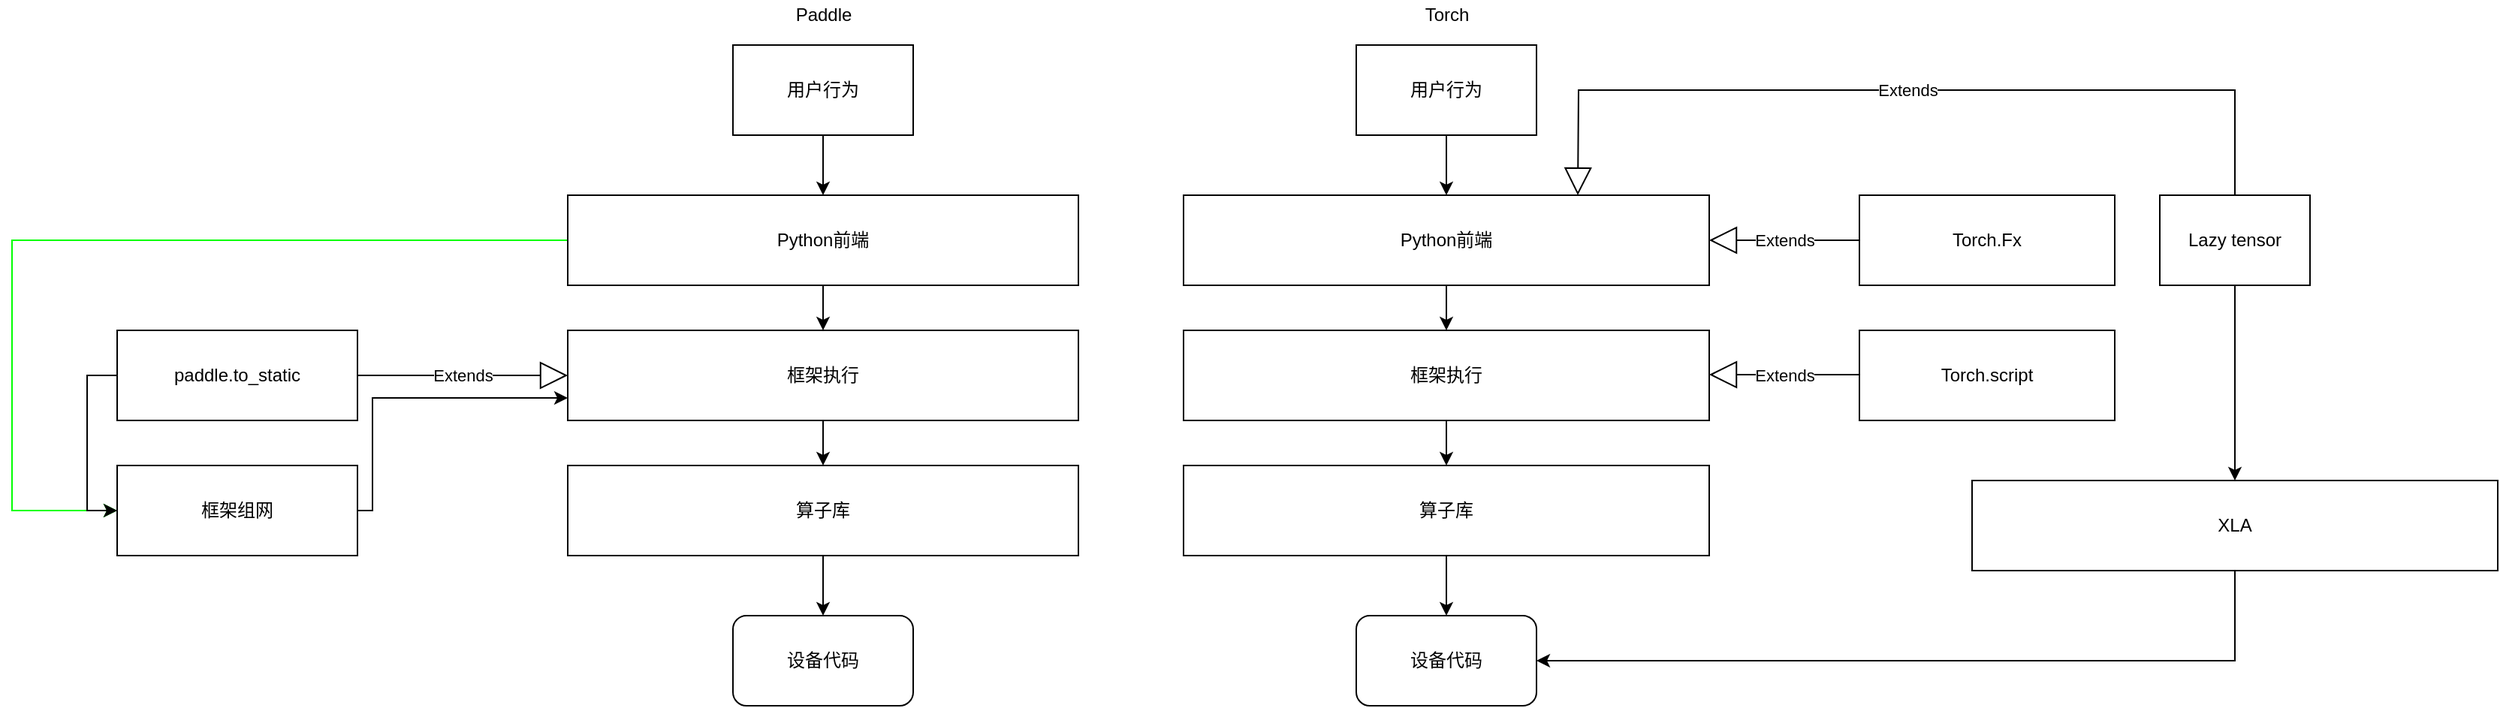 <mxfile version="15.8.3" type="github">
  <diagram id="xG8PhJohD_fU5yrXdFf2" name="Page-1">
    <mxGraphModel dx="2916" dy="769" grid="1" gridSize="10" guides="1" tooltips="1" connect="1" arrows="1" fold="1" page="1" pageScale="1" pageWidth="850" pageHeight="1100" math="0" shadow="0">
      <root>
        <mxCell id="0" />
        <mxCell id="1" parent="0" />
        <mxCell id="lA8fWIrQMh2K0Fexk488-7" style="edgeStyle=orthogonalEdgeStyle;rounded=0;orthogonalLoop=1;jettySize=auto;html=1;exitX=0.5;exitY=1;exitDx=0;exitDy=0;" edge="1" parent="1" source="lA8fWIrQMh2K0Fexk488-1" target="lA8fWIrQMh2K0Fexk488-3">
          <mxGeometry relative="1" as="geometry" />
        </mxCell>
        <mxCell id="lA8fWIrQMh2K0Fexk488-1" value="用户行为" style="rounded=0;whiteSpace=wrap;html=1;" vertex="1" parent="1">
          <mxGeometry x="360" y="80" width="120" height="60" as="geometry" />
        </mxCell>
        <mxCell id="lA8fWIrQMh2K0Fexk488-2" value="设备代码" style="rounded=1;whiteSpace=wrap;html=1;" vertex="1" parent="1">
          <mxGeometry x="360" y="460" width="120" height="60" as="geometry" />
        </mxCell>
        <mxCell id="lA8fWIrQMh2K0Fexk488-8" style="edgeStyle=orthogonalEdgeStyle;rounded=0;orthogonalLoop=1;jettySize=auto;html=1;exitX=0.5;exitY=1;exitDx=0;exitDy=0;" edge="1" parent="1" source="lA8fWIrQMh2K0Fexk488-3" target="lA8fWIrQMh2K0Fexk488-4">
          <mxGeometry relative="1" as="geometry" />
        </mxCell>
        <mxCell id="lA8fWIrQMh2K0Fexk488-56" style="edgeStyle=orthogonalEdgeStyle;rounded=0;orthogonalLoop=1;jettySize=auto;html=1;exitX=0;exitY=0.5;exitDx=0;exitDy=0;entryX=0;entryY=0.5;entryDx=0;entryDy=0;fontColor=#33FF33;strokeColor=#00FF00;" edge="1" parent="1" source="lA8fWIrQMh2K0Fexk488-3" target="lA8fWIrQMh2K0Fexk488-28">
          <mxGeometry relative="1" as="geometry">
            <Array as="points">
              <mxPoint x="-120" y="210" />
              <mxPoint x="-120" y="390" />
            </Array>
          </mxGeometry>
        </mxCell>
        <mxCell id="lA8fWIrQMh2K0Fexk488-3" value="Python前端" style="rounded=0;whiteSpace=wrap;html=1;" vertex="1" parent="1">
          <mxGeometry x="250" y="180" width="340" height="60" as="geometry" />
        </mxCell>
        <mxCell id="lA8fWIrQMh2K0Fexk488-9" style="edgeStyle=orthogonalEdgeStyle;rounded=0;orthogonalLoop=1;jettySize=auto;html=1;exitX=0.5;exitY=1;exitDx=0;exitDy=0;entryX=0.5;entryY=0;entryDx=0;entryDy=0;" edge="1" parent="1" source="lA8fWIrQMh2K0Fexk488-4" target="lA8fWIrQMh2K0Fexk488-5">
          <mxGeometry relative="1" as="geometry" />
        </mxCell>
        <mxCell id="lA8fWIrQMh2K0Fexk488-4" value="框架执行" style="rounded=0;whiteSpace=wrap;html=1;" vertex="1" parent="1">
          <mxGeometry x="250" y="270" width="340" height="60" as="geometry" />
        </mxCell>
        <mxCell id="lA8fWIrQMh2K0Fexk488-10" style="edgeStyle=orthogonalEdgeStyle;rounded=0;orthogonalLoop=1;jettySize=auto;html=1;exitX=0.5;exitY=1;exitDx=0;exitDy=0;" edge="1" parent="1" source="lA8fWIrQMh2K0Fexk488-5" target="lA8fWIrQMh2K0Fexk488-2">
          <mxGeometry relative="1" as="geometry" />
        </mxCell>
        <mxCell id="lA8fWIrQMh2K0Fexk488-5" value="算子库" style="rounded=0;whiteSpace=wrap;html=1;" vertex="1" parent="1">
          <mxGeometry x="250" y="360" width="340" height="60" as="geometry" />
        </mxCell>
        <mxCell id="lA8fWIrQMh2K0Fexk488-16" style="edgeStyle=orthogonalEdgeStyle;rounded=0;orthogonalLoop=1;jettySize=auto;html=1;exitX=0.5;exitY=1;exitDx=0;exitDy=0;" edge="1" parent="1" source="lA8fWIrQMh2K0Fexk488-11" target="lA8fWIrQMh2K0Fexk488-12">
          <mxGeometry relative="1" as="geometry" />
        </mxCell>
        <mxCell id="lA8fWIrQMh2K0Fexk488-11" value="用户行为" style="rounded=0;whiteSpace=wrap;html=1;" vertex="1" parent="1">
          <mxGeometry x="775" y="80" width="120" height="60" as="geometry" />
        </mxCell>
        <mxCell id="lA8fWIrQMh2K0Fexk488-17" style="edgeStyle=orthogonalEdgeStyle;rounded=0;orthogonalLoop=1;jettySize=auto;html=1;exitX=0.5;exitY=1;exitDx=0;exitDy=0;" edge="1" parent="1" source="lA8fWIrQMh2K0Fexk488-12" target="lA8fWIrQMh2K0Fexk488-13">
          <mxGeometry relative="1" as="geometry" />
        </mxCell>
        <mxCell id="lA8fWIrQMh2K0Fexk488-12" value="Python前端" style="rounded=0;whiteSpace=wrap;html=1;" vertex="1" parent="1">
          <mxGeometry x="660" y="180" width="350" height="60" as="geometry" />
        </mxCell>
        <mxCell id="lA8fWIrQMh2K0Fexk488-18" style="edgeStyle=orthogonalEdgeStyle;rounded=0;orthogonalLoop=1;jettySize=auto;html=1;exitX=0.5;exitY=1;exitDx=0;exitDy=0;" edge="1" parent="1" source="lA8fWIrQMh2K0Fexk488-13">
          <mxGeometry relative="1" as="geometry">
            <mxPoint x="835" y="360" as="targetPoint" />
          </mxGeometry>
        </mxCell>
        <mxCell id="lA8fWIrQMh2K0Fexk488-13" value="框架执行" style="rounded=0;whiteSpace=wrap;html=1;" vertex="1" parent="1">
          <mxGeometry x="660" y="270" width="350" height="60" as="geometry" />
        </mxCell>
        <mxCell id="lA8fWIrQMh2K0Fexk488-22" style="edgeStyle=orthogonalEdgeStyle;rounded=0;orthogonalLoop=1;jettySize=auto;html=1;exitX=0.5;exitY=1;exitDx=0;exitDy=0;" edge="1" parent="1" source="lA8fWIrQMh2K0Fexk488-15" target="lA8fWIrQMh2K0Fexk488-21">
          <mxGeometry relative="1" as="geometry" />
        </mxCell>
        <mxCell id="lA8fWIrQMh2K0Fexk488-15" value="算子库" style="rounded=0;whiteSpace=wrap;html=1;" vertex="1" parent="1">
          <mxGeometry x="660" y="360" width="350" height="60" as="geometry" />
        </mxCell>
        <mxCell id="lA8fWIrQMh2K0Fexk488-21" value="设备代码" style="rounded=1;whiteSpace=wrap;html=1;" vertex="1" parent="1">
          <mxGeometry x="775" y="460" width="120" height="60" as="geometry" />
        </mxCell>
        <mxCell id="lA8fWIrQMh2K0Fexk488-23" value="Paddle" style="text;html=1;align=center;verticalAlign=middle;resizable=0;points=[];autosize=1;strokeColor=none;fillColor=none;" vertex="1" parent="1">
          <mxGeometry x="395" y="50" width="50" height="20" as="geometry" />
        </mxCell>
        <mxCell id="lA8fWIrQMh2K0Fexk488-24" value="Torch" style="text;html=1;align=center;verticalAlign=middle;resizable=0;points=[];autosize=1;strokeColor=none;fillColor=none;" vertex="1" parent="1">
          <mxGeometry x="815" y="50" width="40" height="20" as="geometry" />
        </mxCell>
        <mxCell id="lA8fWIrQMh2K0Fexk488-48" style="edgeStyle=orthogonalEdgeStyle;rounded=0;orthogonalLoop=1;jettySize=auto;html=1;exitX=1;exitY=0.5;exitDx=0;exitDy=0;entryX=0;entryY=0.75;entryDx=0;entryDy=0;" edge="1" parent="1" source="lA8fWIrQMh2K0Fexk488-28" target="lA8fWIrQMh2K0Fexk488-4">
          <mxGeometry relative="1" as="geometry">
            <Array as="points">
              <mxPoint x="120" y="390" />
              <mxPoint x="120" y="315" />
            </Array>
          </mxGeometry>
        </mxCell>
        <mxCell id="lA8fWIrQMh2K0Fexk488-28" value="框架组网" style="rounded=0;whiteSpace=wrap;html=1;" vertex="1" parent="1">
          <mxGeometry x="-50" y="360" width="160" height="60" as="geometry" />
        </mxCell>
        <mxCell id="lA8fWIrQMh2K0Fexk488-34" value="Torch.Fx" style="rounded=0;whiteSpace=wrap;html=1;" vertex="1" parent="1">
          <mxGeometry x="1110" y="180" width="170" height="60" as="geometry" />
        </mxCell>
        <mxCell id="lA8fWIrQMh2K0Fexk488-35" value="Torch.script" style="rounded=0;whiteSpace=wrap;html=1;" vertex="1" parent="1">
          <mxGeometry x="1110" y="270" width="170" height="60" as="geometry" />
        </mxCell>
        <mxCell id="lA8fWIrQMh2K0Fexk488-44" style="edgeStyle=orthogonalEdgeStyle;rounded=0;orthogonalLoop=1;jettySize=auto;html=1;exitX=0.5;exitY=1;exitDx=0;exitDy=0;entryX=0.5;entryY=0;entryDx=0;entryDy=0;" edge="1" parent="1" source="lA8fWIrQMh2K0Fexk488-36" target="lA8fWIrQMh2K0Fexk488-43">
          <mxGeometry relative="1" as="geometry" />
        </mxCell>
        <mxCell id="lA8fWIrQMh2K0Fexk488-36" value="Lazy tensor" style="rounded=0;whiteSpace=wrap;html=1;" vertex="1" parent="1">
          <mxGeometry x="1310" y="180" width="100" height="60" as="geometry" />
        </mxCell>
        <mxCell id="lA8fWIrQMh2K0Fexk488-46" value="" style="edgeStyle=orthogonalEdgeStyle;rounded=0;orthogonalLoop=1;jettySize=auto;html=1;exitX=0;exitY=0.5;exitDx=0;exitDy=0;entryX=0;entryY=0.5;entryDx=0;entryDy=0;" edge="1" parent="1" source="lA8fWIrQMh2K0Fexk488-39" target="lA8fWIrQMh2K0Fexk488-28">
          <mxGeometry relative="1" as="geometry" />
        </mxCell>
        <mxCell id="lA8fWIrQMh2K0Fexk488-39" value="paddle.to_static" style="rounded=0;whiteSpace=wrap;html=1;" vertex="1" parent="1">
          <mxGeometry x="-50" y="270" width="160" height="60" as="geometry" />
        </mxCell>
        <mxCell id="lA8fWIrQMh2K0Fexk488-45" style="edgeStyle=orthogonalEdgeStyle;rounded=0;orthogonalLoop=1;jettySize=auto;html=1;exitX=0.5;exitY=1;exitDx=0;exitDy=0;entryX=1;entryY=0.5;entryDx=0;entryDy=0;" edge="1" parent="1" source="lA8fWIrQMh2K0Fexk488-43" target="lA8fWIrQMh2K0Fexk488-21">
          <mxGeometry relative="1" as="geometry" />
        </mxCell>
        <mxCell id="lA8fWIrQMh2K0Fexk488-43" value="XLA" style="rounded=0;whiteSpace=wrap;html=1;" vertex="1" parent="1">
          <mxGeometry x="1185" y="370" width="350" height="60" as="geometry" />
        </mxCell>
        <mxCell id="lA8fWIrQMh2K0Fexk488-49" value="Extends" style="endArrow=block;endSize=16;endFill=0;html=1;rounded=0;exitX=1;exitY=0.5;exitDx=0;exitDy=0;entryX=0;entryY=0.5;entryDx=0;entryDy=0;" edge="1" parent="1" source="lA8fWIrQMh2K0Fexk488-39" target="lA8fWIrQMh2K0Fexk488-4">
          <mxGeometry width="160" relative="1" as="geometry">
            <mxPoint x="-20" y="160" as="sourcePoint" />
            <mxPoint x="140" y="160" as="targetPoint" />
          </mxGeometry>
        </mxCell>
        <mxCell id="lA8fWIrQMh2K0Fexk488-50" value="Extends" style="endArrow=block;endSize=16;endFill=0;html=1;rounded=0;exitX=0;exitY=0.5;exitDx=0;exitDy=0;entryX=1;entryY=0.5;entryDx=0;entryDy=0;" edge="1" parent="1" source="lA8fWIrQMh2K0Fexk488-34" target="lA8fWIrQMh2K0Fexk488-12">
          <mxGeometry width="160" relative="1" as="geometry">
            <mxPoint x="970" y="120" as="sourcePoint" />
            <mxPoint x="1090" y="120" as="targetPoint" />
          </mxGeometry>
        </mxCell>
        <mxCell id="lA8fWIrQMh2K0Fexk488-53" value="Extends" style="endArrow=block;endSize=16;endFill=0;html=1;rounded=0;exitX=0;exitY=0.5;exitDx=0;exitDy=0;entryX=1;entryY=0.5;entryDx=0;entryDy=0;" edge="1" parent="1">
          <mxGeometry width="160" relative="1" as="geometry">
            <mxPoint x="1110" y="299.5" as="sourcePoint" />
            <mxPoint x="1010" y="299.5" as="targetPoint" />
          </mxGeometry>
        </mxCell>
        <mxCell id="lA8fWIrQMh2K0Fexk488-54" value="Extends" style="endArrow=block;endSize=16;endFill=0;html=1;rounded=0;exitX=0.5;exitY=0;exitDx=0;exitDy=0;entryX=0.75;entryY=0;entryDx=0;entryDy=0;" edge="1" parent="1" source="lA8fWIrQMh2K0Fexk488-36" target="lA8fWIrQMh2K0Fexk488-12">
          <mxGeometry width="160" relative="1" as="geometry">
            <mxPoint x="1090" y="120" as="sourcePoint" />
            <mxPoint x="990" y="120" as="targetPoint" />
            <Array as="points">
              <mxPoint x="1360" y="110" />
              <mxPoint x="923" y="110" />
            </Array>
          </mxGeometry>
        </mxCell>
      </root>
    </mxGraphModel>
  </diagram>
</mxfile>
